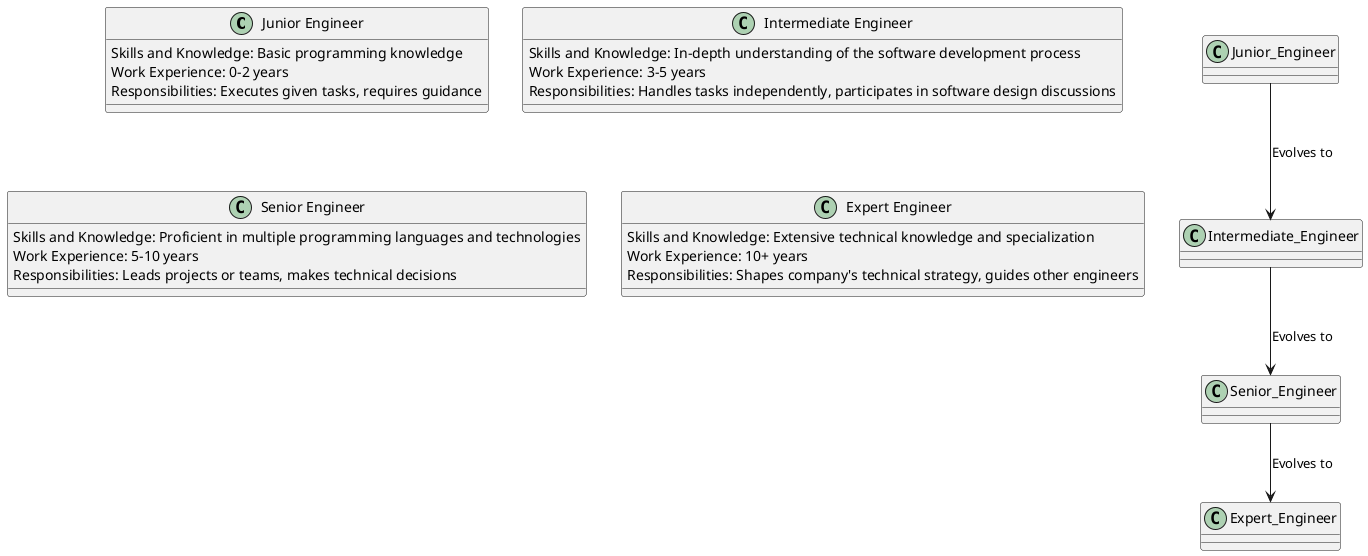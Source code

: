 @startuml

class "Junior Engineer" {
    Skills and Knowledge: Basic programming knowledge
    Work Experience: 0-2 years
    Responsibilities: Executes given tasks, requires guidance
}

class "Intermediate Engineer" {
    Skills and Knowledge: In-depth understanding of the software development process
    Work Experience: 3-5 years
    Responsibilities: Handles tasks independently, participates in software design discussions
}

class "Senior Engineer" {
    Skills and Knowledge: Proficient in multiple programming languages and technologies
    Work Experience: 5-10 years
    Responsibilities: Leads projects or teams, makes technical decisions
}

class "Expert Engineer" {
    Skills and Knowledge: Extensive technical knowledge and specialization
    Work Experience: 10+ years
    Responsibilities: Shapes company's technical strategy, guides other engineers
}

Junior_Engineer -down-> Intermediate_Engineer : Evolves to
Intermediate_Engineer -down-> Senior_Engineer : Evolves to
Senior_Engineer -down-> Expert_Engineer : Evolves to

@enduml
